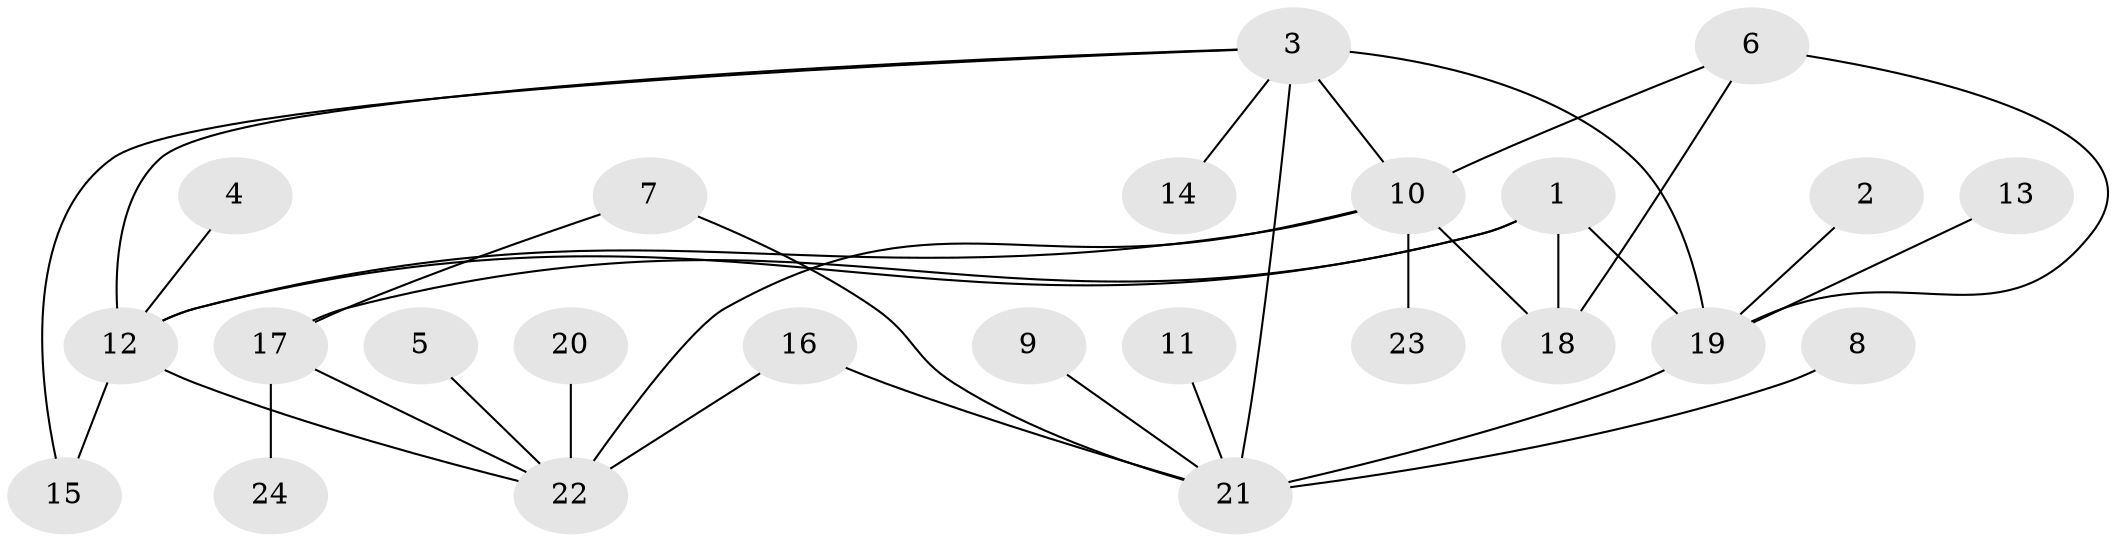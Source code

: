 // original degree distribution, {11: 0.016666666666666666, 4: 0.05, 9: 0.016666666666666666, 6: 0.016666666666666666, 3: 0.03333333333333333, 7: 0.03333333333333333, 5: 0.05, 2: 0.16666666666666666, 10: 0.016666666666666666, 8: 0.016666666666666666, 1: 0.5833333333333334}
// Generated by graph-tools (version 1.1) at 2025/37/03/04/25 23:37:41]
// undirected, 24 vertices, 34 edges
graph export_dot {
  node [color=gray90,style=filled];
  1;
  2;
  3;
  4;
  5;
  6;
  7;
  8;
  9;
  10;
  11;
  12;
  13;
  14;
  15;
  16;
  17;
  18;
  19;
  20;
  21;
  22;
  23;
  24;
  1 -- 12 [weight=1.0];
  1 -- 17 [weight=2.0];
  1 -- 18 [weight=1.0];
  1 -- 19 [weight=1.0];
  2 -- 19 [weight=1.0];
  3 -- 10 [weight=1.0];
  3 -- 12 [weight=1.0];
  3 -- 14 [weight=1.0];
  3 -- 15 [weight=1.0];
  3 -- 19 [weight=1.0];
  3 -- 21 [weight=2.0];
  4 -- 12 [weight=1.0];
  5 -- 22 [weight=1.0];
  6 -- 10 [weight=1.0];
  6 -- 18 [weight=1.0];
  6 -- 19 [weight=1.0];
  7 -- 17 [weight=1.0];
  7 -- 21 [weight=1.0];
  8 -- 21 [weight=1.0];
  9 -- 21 [weight=1.0];
  10 -- 12 [weight=1.0];
  10 -- 18 [weight=1.0];
  10 -- 22 [weight=1.0];
  10 -- 23 [weight=1.0];
  11 -- 21 [weight=1.0];
  12 -- 15 [weight=1.0];
  12 -- 22 [weight=1.0];
  13 -- 19 [weight=1.0];
  16 -- 21 [weight=1.0];
  16 -- 22 [weight=2.0];
  17 -- 22 [weight=1.0];
  17 -- 24 [weight=1.0];
  19 -- 21 [weight=1.0];
  20 -- 22 [weight=1.0];
}
